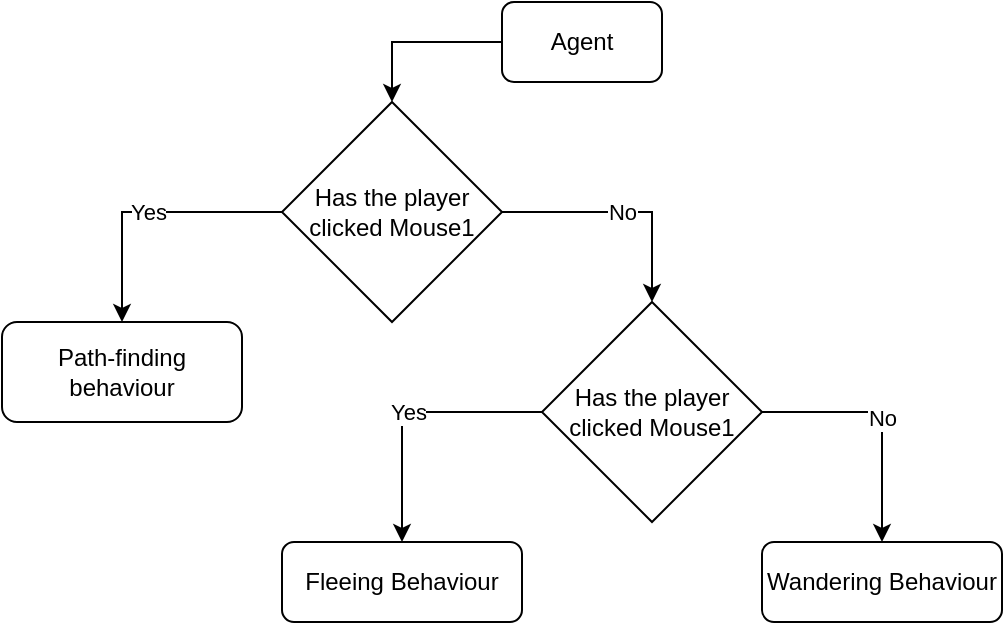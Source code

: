 <mxfile version="13.6.4" type="device"><diagram id="C5RBs43oDa-KdzZeNtuy" name="Page-1"><mxGraphModel dx="1422" dy="762" grid="1" gridSize="10" guides="1" tooltips="1" connect="1" arrows="1" fold="1" page="1" pageScale="1" pageWidth="827" pageHeight="1169" math="0" shadow="0"><root><mxCell id="WIyWlLk6GJQsqaUBKTNV-0"/><mxCell id="WIyWlLk6GJQsqaUBKTNV-1" parent="WIyWlLk6GJQsqaUBKTNV-0"/><mxCell id="4DMnqs5Yrrce8Mz87EuA-3" style="edgeStyle=orthogonalEdgeStyle;rounded=0;orthogonalLoop=1;jettySize=auto;html=1;exitX=0;exitY=0.5;exitDx=0;exitDy=0;entryX=0.5;entryY=0;entryDx=0;entryDy=0;" edge="1" parent="WIyWlLk6GJQsqaUBKTNV-1" source="4DMnqs5Yrrce8Mz87EuA-1" target="4DMnqs5Yrrce8Mz87EuA-2"><mxGeometry relative="1" as="geometry"/></mxCell><mxCell id="4DMnqs5Yrrce8Mz87EuA-1" value="Agent" style="rounded=1;whiteSpace=wrap;html=1;" vertex="1" parent="WIyWlLk6GJQsqaUBKTNV-1"><mxGeometry x="400" y="130" width="80" height="40" as="geometry"/></mxCell><mxCell id="4DMnqs5Yrrce8Mz87EuA-5" value="Yes" style="edgeStyle=orthogonalEdgeStyle;rounded=0;orthogonalLoop=1;jettySize=auto;html=1;exitX=0;exitY=0.5;exitDx=0;exitDy=0;entryX=0.5;entryY=0;entryDx=0;entryDy=0;" edge="1" parent="WIyWlLk6GJQsqaUBKTNV-1" source="4DMnqs5Yrrce8Mz87EuA-2" target="4DMnqs5Yrrce8Mz87EuA-4"><mxGeometry relative="1" as="geometry"/></mxCell><mxCell id="4DMnqs5Yrrce8Mz87EuA-7" value="No" style="edgeStyle=orthogonalEdgeStyle;rounded=0;orthogonalLoop=1;jettySize=auto;html=1;exitX=1;exitY=0.5;exitDx=0;exitDy=0;entryX=0.5;entryY=0;entryDx=0;entryDy=0;" edge="1" parent="WIyWlLk6GJQsqaUBKTNV-1" source="4DMnqs5Yrrce8Mz87EuA-2" target="4DMnqs5Yrrce8Mz87EuA-6"><mxGeometry relative="1" as="geometry"/></mxCell><mxCell id="4DMnqs5Yrrce8Mz87EuA-2" value="Has the player clicked Mouse1" style="rhombus;whiteSpace=wrap;html=1;" vertex="1" parent="WIyWlLk6GJQsqaUBKTNV-1"><mxGeometry x="290" y="180" width="110" height="110" as="geometry"/></mxCell><mxCell id="4DMnqs5Yrrce8Mz87EuA-4" value="Path-finding behaviour" style="rounded=1;whiteSpace=wrap;html=1;" vertex="1" parent="WIyWlLk6GJQsqaUBKTNV-1"><mxGeometry x="150" y="290" width="120" height="50" as="geometry"/></mxCell><mxCell id="4DMnqs5Yrrce8Mz87EuA-10" value="Yes" style="edgeStyle=orthogonalEdgeStyle;rounded=0;orthogonalLoop=1;jettySize=auto;html=1;exitX=0;exitY=0.5;exitDx=0;exitDy=0;entryX=0.5;entryY=0;entryDx=0;entryDy=0;" edge="1" parent="WIyWlLk6GJQsqaUBKTNV-1" source="4DMnqs5Yrrce8Mz87EuA-6" target="4DMnqs5Yrrce8Mz87EuA-8"><mxGeometry relative="1" as="geometry"/></mxCell><mxCell id="4DMnqs5Yrrce8Mz87EuA-11" value="No" style="edgeStyle=orthogonalEdgeStyle;rounded=0;orthogonalLoop=1;jettySize=auto;html=1;exitX=1;exitY=0.5;exitDx=0;exitDy=0;" edge="1" parent="WIyWlLk6GJQsqaUBKTNV-1" source="4DMnqs5Yrrce8Mz87EuA-6" target="4DMnqs5Yrrce8Mz87EuA-9"><mxGeometry relative="1" as="geometry"/></mxCell><mxCell id="4DMnqs5Yrrce8Mz87EuA-6" value="Has the player clicked Mouse1" style="rhombus;whiteSpace=wrap;html=1;" vertex="1" parent="WIyWlLk6GJQsqaUBKTNV-1"><mxGeometry x="420" y="280" width="110" height="110" as="geometry"/></mxCell><mxCell id="4DMnqs5Yrrce8Mz87EuA-8" value="Fleeing Behaviour" style="rounded=1;whiteSpace=wrap;html=1;" vertex="1" parent="WIyWlLk6GJQsqaUBKTNV-1"><mxGeometry x="290" y="400" width="120" height="40" as="geometry"/></mxCell><mxCell id="4DMnqs5Yrrce8Mz87EuA-9" value="Wandering Behaviour" style="rounded=1;whiteSpace=wrap;html=1;" vertex="1" parent="WIyWlLk6GJQsqaUBKTNV-1"><mxGeometry x="530" y="400" width="120" height="40" as="geometry"/></mxCell></root></mxGraphModel></diagram></mxfile>